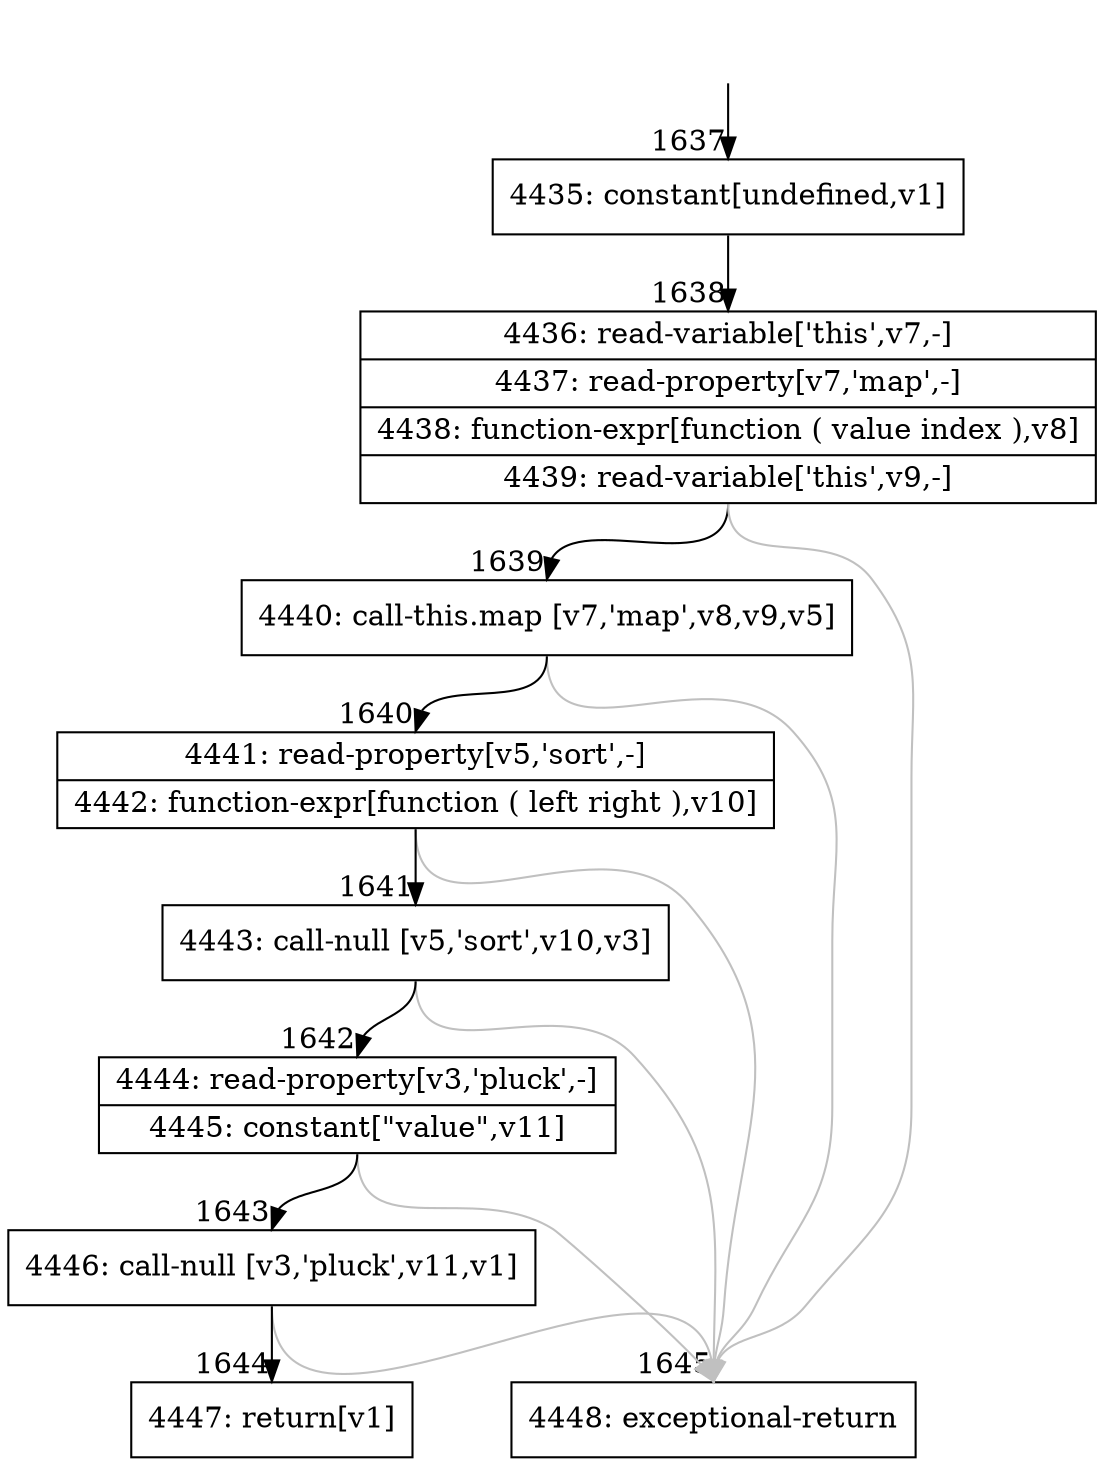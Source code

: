 digraph {
rankdir="TD"
BB_entry144[shape=none,label=""];
BB_entry144 -> BB1637 [tailport=s, headport=n, headlabel="    1637"]
BB1637 [shape=record label="{4435: constant[undefined,v1]}" ] 
BB1637 -> BB1638 [tailport=s, headport=n, headlabel="      1638"]
BB1638 [shape=record label="{4436: read-variable['this',v7,-]|4437: read-property[v7,'map',-]|4438: function-expr[function ( value index ),v8]|4439: read-variable['this',v9,-]}" ] 
BB1638 -> BB1639 [tailport=s, headport=n, headlabel="      1639"]
BB1638 -> BB1645 [tailport=s, headport=n, color=gray, headlabel="      1645"]
BB1639 [shape=record label="{4440: call-this.map [v7,'map',v8,v9,v5]}" ] 
BB1639 -> BB1640 [tailport=s, headport=n, headlabel="      1640"]
BB1639 -> BB1645 [tailport=s, headport=n, color=gray]
BB1640 [shape=record label="{4441: read-property[v5,'sort',-]|4442: function-expr[function ( left right ),v10]}" ] 
BB1640 -> BB1641 [tailport=s, headport=n, headlabel="      1641"]
BB1640 -> BB1645 [tailport=s, headport=n, color=gray]
BB1641 [shape=record label="{4443: call-null [v5,'sort',v10,v3]}" ] 
BB1641 -> BB1642 [tailport=s, headport=n, headlabel="      1642"]
BB1641 -> BB1645 [tailport=s, headport=n, color=gray]
BB1642 [shape=record label="{4444: read-property[v3,'pluck',-]|4445: constant[\"value\",v11]}" ] 
BB1642 -> BB1643 [tailport=s, headport=n, headlabel="      1643"]
BB1642 -> BB1645 [tailport=s, headport=n, color=gray]
BB1643 [shape=record label="{4446: call-null [v3,'pluck',v11,v1]}" ] 
BB1643 -> BB1644 [tailport=s, headport=n, headlabel="      1644"]
BB1643 -> BB1645 [tailport=s, headport=n, color=gray]
BB1644 [shape=record label="{4447: return[v1]}" ] 
BB1645 [shape=record label="{4448: exceptional-return}" ] 
//#$~ 1031
}
